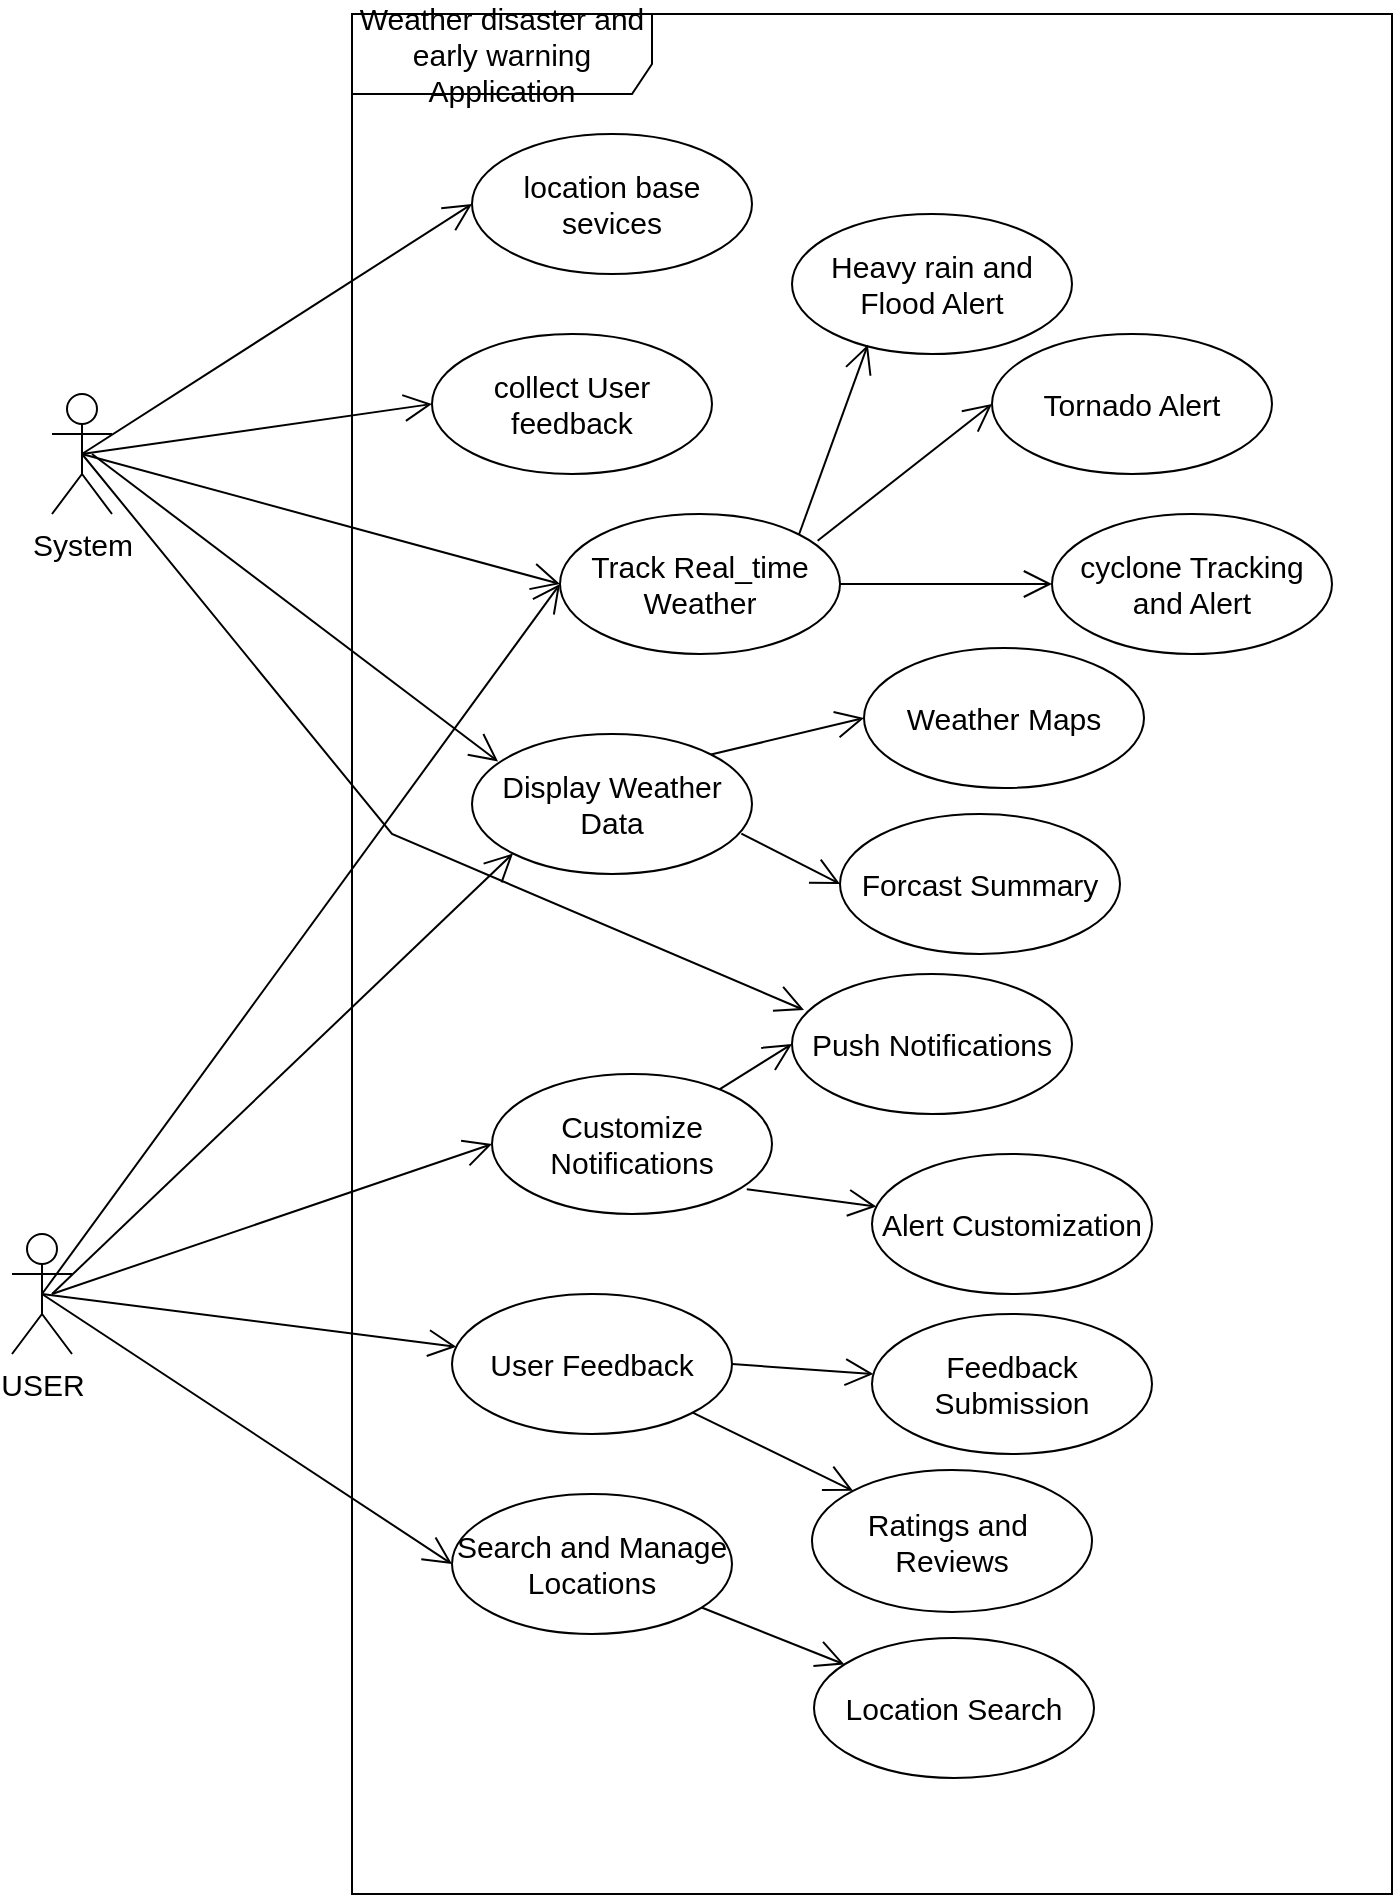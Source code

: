 <mxfile version="24.7.17">
  <diagram name="Page-1" id="EHpJ0D_1XW26DMGOeepm">
    <mxGraphModel dx="1246" dy="533" grid="1" gridSize="10" guides="1" tooltips="1" connect="1" arrows="1" fold="1" page="1" pageScale="1" pageWidth="850" pageHeight="1100" background="none" math="0" shadow="0">
      <root>
        <mxCell id="0" />
        <mxCell id="1" parent="0" />
        <mxCell id="eQcGO-LUv8pcFXU1kH2P-28" style="edgeStyle=orthogonalEdgeStyle;rounded=0;orthogonalLoop=1;jettySize=auto;html=1;labelBackgroundColor=none;fontColor=default;fontSize=15;" parent="1" edge="1">
          <mxGeometry relative="1" as="geometry">
            <mxPoint x="530" y="140" as="targetPoint" />
            <mxPoint x="530" y="140" as="sourcePoint" />
          </mxGeometry>
        </mxCell>
        <mxCell id="eQcGO-LUv8pcFXU1kH2P-1" value="Weather disaster and early warning Application" style="shape=umlFrame;whiteSpace=wrap;html=1;pointerEvents=0;width=150;height=40;labelBackgroundColor=none;rounded=0;fontSize=15;" parent="1" vertex="1">
          <mxGeometry x="270" y="130" width="520" height="940" as="geometry" />
        </mxCell>
        <mxCell id="eQcGO-LUv8pcFXU1kH2P-8" value="System" style="shape=umlActor;verticalLabelPosition=bottom;verticalAlign=top;html=1;labelBackgroundColor=none;rounded=0;fontSize=15;" parent="1" vertex="1">
          <mxGeometry x="120" y="320" width="30" height="60" as="geometry" />
        </mxCell>
        <mxCell id="eQcGO-LUv8pcFXU1kH2P-9" value="USER" style="shape=umlActor;verticalLabelPosition=bottom;verticalAlign=top;html=1;labelBackgroundColor=none;rounded=0;fontSize=15;" parent="1" vertex="1">
          <mxGeometry x="100" y="740" width="30" height="60" as="geometry" />
        </mxCell>
        <mxCell id="eQcGO-LUv8pcFXU1kH2P-10" value="location base sevices" style="ellipse;whiteSpace=wrap;html=1;labelBackgroundColor=none;rounded=0;fontSize=15;" parent="1" vertex="1">
          <mxGeometry x="330" y="190" width="140" height="70" as="geometry" />
        </mxCell>
        <mxCell id="eQcGO-LUv8pcFXU1kH2P-11" value="collect User feedback" style="ellipse;whiteSpace=wrap;html=1;labelBackgroundColor=none;rounded=0;fontSize=15;" parent="1" vertex="1">
          <mxGeometry x="310" y="290" width="140" height="70" as="geometry" />
        </mxCell>
        <mxCell id="eQcGO-LUv8pcFXU1kH2P-12" value="Display Weather Data" style="ellipse;whiteSpace=wrap;html=1;labelBackgroundColor=none;rounded=0;fontSize=15;" parent="1" vertex="1">
          <mxGeometry x="330" y="490" width="140" height="70" as="geometry" />
        </mxCell>
        <mxCell id="eQcGO-LUv8pcFXU1kH2P-14" value="Track Real_time Weather" style="ellipse;whiteSpace=wrap;html=1;labelBackgroundColor=none;rounded=0;fontSize=15;" parent="1" vertex="1">
          <mxGeometry x="374" y="380" width="140" height="70" as="geometry" />
        </mxCell>
        <mxCell id="eQcGO-LUv8pcFXU1kH2P-15" value="Customize Notifications" style="ellipse;whiteSpace=wrap;html=1;labelBackgroundColor=none;rounded=0;fontSize=15;" parent="1" vertex="1">
          <mxGeometry x="340" y="660" width="140" height="70" as="geometry" />
        </mxCell>
        <mxCell id="eQcGO-LUv8pcFXU1kH2P-16" value="User Feedback" style="ellipse;whiteSpace=wrap;html=1;labelBackgroundColor=none;rounded=0;fontSize=15;" parent="1" vertex="1">
          <mxGeometry x="320" y="770" width="140" height="70" as="geometry" />
        </mxCell>
        <mxCell id="eQcGO-LUv8pcFXU1kH2P-17" value="Search and Manage Locations" style="ellipse;whiteSpace=wrap;html=1;labelBackgroundColor=none;rounded=0;fontSize=15;" parent="1" vertex="1">
          <mxGeometry x="320" y="870" width="140" height="70" as="geometry" />
        </mxCell>
        <mxCell id="eQcGO-LUv8pcFXU1kH2P-18" value="Weather Maps" style="ellipse;whiteSpace=wrap;html=1;labelBackgroundColor=none;rounded=0;fontSize=15;" parent="1" vertex="1">
          <mxGeometry x="526" y="447" width="140" height="70" as="geometry" />
        </mxCell>
        <mxCell id="eQcGO-LUv8pcFXU1kH2P-19" value="cyclone Tracking and Alert" style="ellipse;whiteSpace=wrap;html=1;labelBackgroundColor=none;rounded=0;fontSize=15;" parent="1" vertex="1">
          <mxGeometry x="620" y="380" width="140" height="70" as="geometry" />
        </mxCell>
        <mxCell id="eQcGO-LUv8pcFXU1kH2P-20" value="Heavy rain and Flood Alert" style="ellipse;whiteSpace=wrap;html=1;labelBackgroundColor=none;rounded=0;fontSize=15;" parent="1" vertex="1">
          <mxGeometry x="490" y="230" width="140" height="70" as="geometry" />
        </mxCell>
        <mxCell id="eQcGO-LUv8pcFXU1kH2P-21" value="Tornado Alert" style="ellipse;whiteSpace=wrap;html=1;labelBackgroundColor=none;rounded=0;fontSize=15;" parent="1" vertex="1">
          <mxGeometry x="590" y="290" width="140" height="70" as="geometry" />
        </mxCell>
        <mxCell id="eQcGO-LUv8pcFXU1kH2P-22" value="Forcast Summary" style="ellipse;whiteSpace=wrap;html=1;labelBackgroundColor=none;rounded=0;fontSize=15;" parent="1" vertex="1">
          <mxGeometry x="514" y="530" width="140" height="70" as="geometry" />
        </mxCell>
        <mxCell id="eQcGO-LUv8pcFXU1kH2P-23" value="Push Notifications" style="ellipse;whiteSpace=wrap;html=1;labelBackgroundColor=none;rounded=0;fontSize=15;" parent="1" vertex="1">
          <mxGeometry x="490" y="610" width="140" height="70" as="geometry" />
        </mxCell>
        <mxCell id="eQcGO-LUv8pcFXU1kH2P-24" value="Alert Customization" style="ellipse;whiteSpace=wrap;html=1;labelBackgroundColor=none;rounded=0;fontSize=15;" parent="1" vertex="1">
          <mxGeometry x="530" y="700" width="140" height="70" as="geometry" />
        </mxCell>
        <mxCell id="eQcGO-LUv8pcFXU1kH2P-26" value="Feedback Submission" style="ellipse;whiteSpace=wrap;html=1;labelBackgroundColor=none;rounded=0;fontSize=15;" parent="1" vertex="1">
          <mxGeometry x="530" y="780" width="140" height="70" as="geometry" />
        </mxCell>
        <mxCell id="eQcGO-LUv8pcFXU1kH2P-27" value="Ratings and&amp;nbsp; Reviews" style="ellipse;whiteSpace=wrap;html=1;labelBackgroundColor=none;rounded=0;fontSize=15;" parent="1" vertex="1">
          <mxGeometry x="500" y="858" width="140" height="71" as="geometry" />
        </mxCell>
        <mxCell id="eQcGO-LUv8pcFXU1kH2P-29" value="Location Search" style="ellipse;whiteSpace=wrap;html=1;labelBackgroundColor=none;rounded=0;fontSize=15;" parent="1" vertex="1">
          <mxGeometry x="501" y="942" width="140" height="70" as="geometry" />
        </mxCell>
        <mxCell id="eQcGO-LUv8pcFXU1kH2P-32" value="" style="endArrow=open;endFill=1;endSize=12;html=1;rounded=0;entryX=0;entryY=0.5;entryDx=0;entryDy=0;labelBackgroundColor=none;fontColor=default;exitX=0.5;exitY=0.5;exitDx=0;exitDy=0;exitPerimeter=0;fontSize=15;" parent="1" source="eQcGO-LUv8pcFXU1kH2P-8" target="eQcGO-LUv8pcFXU1kH2P-11" edge="1">
          <mxGeometry width="160" relative="1" as="geometry">
            <mxPoint x="140" y="350" as="sourcePoint" />
            <mxPoint x="300" y="360" as="targetPoint" />
          </mxGeometry>
        </mxCell>
        <mxCell id="eQcGO-LUv8pcFXU1kH2P-33" value="" style="endArrow=open;endFill=1;endSize=12;html=1;rounded=0;entryX=0;entryY=0.5;entryDx=0;entryDy=0;labelBackgroundColor=none;fontColor=default;fontSize=15;" parent="1" target="eQcGO-LUv8pcFXU1kH2P-10" edge="1">
          <mxGeometry width="160" relative="1" as="geometry">
            <mxPoint x="135" y="350" as="sourcePoint" />
            <mxPoint x="410" y="330" as="targetPoint" />
          </mxGeometry>
        </mxCell>
        <mxCell id="eQcGO-LUv8pcFXU1kH2P-36" value="" style="endArrow=open;endFill=1;endSize=12;html=1;rounded=0;labelBackgroundColor=none;fontColor=default;entryX=0;entryY=0.5;entryDx=0;entryDy=0;exitX=0.5;exitY=0.5;exitDx=0;exitDy=0;exitPerimeter=0;fontSize=15;" parent="1" source="eQcGO-LUv8pcFXU1kH2P-8" target="eQcGO-LUv8pcFXU1kH2P-14" edge="1">
          <mxGeometry width="160" relative="1" as="geometry">
            <mxPoint x="160" y="370" as="sourcePoint" />
            <mxPoint x="390" y="480" as="targetPoint" />
          </mxGeometry>
        </mxCell>
        <mxCell id="eQcGO-LUv8pcFXU1kH2P-37" value="" style="endArrow=open;endFill=1;endSize=12;html=1;rounded=0;exitX=0.5;exitY=0.5;exitDx=0;exitDy=0;exitPerimeter=0;labelBackgroundColor=none;fontColor=default;fontSize=15;" parent="1" source="eQcGO-LUv8pcFXU1kH2P-8" edge="1">
          <mxGeometry width="160" relative="1" as="geometry">
            <mxPoint x="130" y="410" as="sourcePoint" />
            <mxPoint x="496" y="628" as="targetPoint" />
            <Array as="points">
              <mxPoint x="290" y="540" />
            </Array>
          </mxGeometry>
        </mxCell>
        <mxCell id="eQcGO-LUv8pcFXU1kH2P-38" value="" style="endArrow=open;endFill=1;endSize=12;html=1;rounded=0;labelBackgroundColor=none;fontColor=default;entryX=0.093;entryY=0.196;entryDx=0;entryDy=0;entryPerimeter=0;fontSize=15;" parent="1" target="eQcGO-LUv8pcFXU1kH2P-12" edge="1">
          <mxGeometry width="160" relative="1" as="geometry">
            <mxPoint x="140" y="350" as="sourcePoint" />
            <mxPoint x="330" y="580" as="targetPoint" />
          </mxGeometry>
        </mxCell>
        <mxCell id="eQcGO-LUv8pcFXU1kH2P-39" value="" style="endArrow=open;endFill=1;endSize=12;html=1;rounded=0;entryX=0.271;entryY=0.934;entryDx=0;entryDy=0;exitX=1;exitY=0;exitDx=0;exitDy=0;labelBackgroundColor=none;fontColor=default;entryPerimeter=0;fontSize=15;" parent="1" source="eQcGO-LUv8pcFXU1kH2P-14" target="eQcGO-LUv8pcFXU1kH2P-20" edge="1">
          <mxGeometry width="160" relative="1" as="geometry">
            <mxPoint x="450" y="260" as="sourcePoint" />
            <mxPoint x="610" y="260" as="targetPoint" />
          </mxGeometry>
        </mxCell>
        <mxCell id="eQcGO-LUv8pcFXU1kH2P-40" value="" style="endArrow=open;endFill=1;endSize=12;html=1;rounded=0;entryX=0;entryY=0.5;entryDx=0;entryDy=0;labelBackgroundColor=none;fontColor=default;exitX=0.92;exitY=0.191;exitDx=0;exitDy=0;exitPerimeter=0;fontSize=15;" parent="1" source="eQcGO-LUv8pcFXU1kH2P-14" target="eQcGO-LUv8pcFXU1kH2P-21" edge="1">
          <mxGeometry width="160" relative="1" as="geometry">
            <mxPoint x="490" y="340" as="sourcePoint" />
            <mxPoint x="650" y="340" as="targetPoint" />
          </mxGeometry>
        </mxCell>
        <mxCell id="eQcGO-LUv8pcFXU1kH2P-41" value="" style="endArrow=open;endFill=1;endSize=12;html=1;rounded=0;entryX=0;entryY=0.5;entryDx=0;entryDy=0;labelBackgroundColor=none;fontColor=default;fontSize=15;" parent="1" source="eQcGO-LUv8pcFXU1kH2P-14" target="eQcGO-LUv8pcFXU1kH2P-19" edge="1">
          <mxGeometry width="160" relative="1" as="geometry">
            <mxPoint x="514" y="461" as="sourcePoint" />
            <mxPoint x="674" y="461" as="targetPoint" />
          </mxGeometry>
        </mxCell>
        <mxCell id="eQcGO-LUv8pcFXU1kH2P-42" value="" style="endArrow=open;endFill=1;endSize=12;html=1;rounded=0;exitX=0.5;exitY=0.5;exitDx=0;exitDy=0;exitPerimeter=0;entryX=0;entryY=0.5;entryDx=0;entryDy=0;labelBackgroundColor=none;fontColor=default;fontSize=15;" parent="1" source="eQcGO-LUv8pcFXU1kH2P-9" target="eQcGO-LUv8pcFXU1kH2P-14" edge="1">
          <mxGeometry width="160" relative="1" as="geometry">
            <mxPoint x="90" y="890" as="sourcePoint" />
            <mxPoint x="250" y="890" as="targetPoint" />
          </mxGeometry>
        </mxCell>
        <mxCell id="eQcGO-LUv8pcFXU1kH2P-43" value="" style="endArrow=open;endFill=1;endSize=12;html=1;rounded=0;entryX=0;entryY=1;entryDx=0;entryDy=0;labelBackgroundColor=none;fontColor=default;fontSize=15;" parent="1" target="eQcGO-LUv8pcFXU1kH2P-12" edge="1">
          <mxGeometry width="160" relative="1" as="geometry">
            <mxPoint x="120" y="770" as="sourcePoint" />
            <mxPoint x="240" y="950" as="targetPoint" />
          </mxGeometry>
        </mxCell>
        <mxCell id="eQcGO-LUv8pcFXU1kH2P-44" value="" style="endArrow=open;endFill=1;endSize=12;html=1;rounded=0;entryX=0;entryY=0.5;entryDx=0;entryDy=0;labelBackgroundColor=none;fontColor=default;fontSize=15;" parent="1" target="eQcGO-LUv8pcFXU1kH2P-15" edge="1">
          <mxGeometry width="160" relative="1" as="geometry">
            <mxPoint x="120" y="770" as="sourcePoint" />
            <mxPoint x="280" y="770" as="targetPoint" />
          </mxGeometry>
        </mxCell>
        <mxCell id="eQcGO-LUv8pcFXU1kH2P-45" value="" style="endArrow=open;endFill=1;endSize=12;html=1;rounded=0;exitX=0.5;exitY=0.5;exitDx=0;exitDy=0;exitPerimeter=0;labelBackgroundColor=none;fontColor=default;fontSize=15;" parent="1" source="eQcGO-LUv8pcFXU1kH2P-9" target="eQcGO-LUv8pcFXU1kH2P-16" edge="1">
          <mxGeometry width="160" relative="1" as="geometry">
            <mxPoint x="30" y="910" as="sourcePoint" />
            <mxPoint x="190" y="910" as="targetPoint" />
          </mxGeometry>
        </mxCell>
        <mxCell id="eQcGO-LUv8pcFXU1kH2P-46" value="" style="endArrow=open;endFill=1;endSize=12;html=1;rounded=0;entryX=0;entryY=0.5;entryDx=0;entryDy=0;labelBackgroundColor=none;fontColor=default;fontSize=15;" parent="1" target="eQcGO-LUv8pcFXU1kH2P-17" edge="1">
          <mxGeometry width="160" relative="1" as="geometry">
            <mxPoint x="115" y="770" as="sourcePoint" />
            <mxPoint x="240" y="920" as="targetPoint" />
          </mxGeometry>
        </mxCell>
        <mxCell id="eQcGO-LUv8pcFXU1kH2P-47" value="" style="endArrow=open;endFill=1;endSize=12;html=1;rounded=0;entryX=0;entryY=0.5;entryDx=0;entryDy=0;exitX=1;exitY=0;exitDx=0;exitDy=0;labelBackgroundColor=none;fontColor=default;fontSize=15;" parent="1" source="eQcGO-LUv8pcFXU1kH2P-12" target="eQcGO-LUv8pcFXU1kH2P-18" edge="1">
          <mxGeometry width="160" relative="1" as="geometry">
            <mxPoint x="440" y="620" as="sourcePoint" />
            <mxPoint x="630.0" y="435" as="targetPoint" />
          </mxGeometry>
        </mxCell>
        <mxCell id="eQcGO-LUv8pcFXU1kH2P-48" value="" style="endArrow=open;endFill=1;endSize=12;html=1;rounded=0;entryX=0;entryY=0.5;entryDx=0;entryDy=0;exitX=0.962;exitY=0.712;exitDx=0;exitDy=0;labelBackgroundColor=none;fontColor=default;exitPerimeter=0;fontSize=15;" parent="1" source="eQcGO-LUv8pcFXU1kH2P-12" target="eQcGO-LUv8pcFXU1kH2P-22" edge="1">
          <mxGeometry width="160" relative="1" as="geometry">
            <mxPoint x="390" y="630" as="sourcePoint" />
            <mxPoint x="550" y="630" as="targetPoint" />
          </mxGeometry>
        </mxCell>
        <mxCell id="eQcGO-LUv8pcFXU1kH2P-50" value="" style="endArrow=open;endFill=1;endSize=12;html=1;rounded=0;labelBackgroundColor=none;fontColor=default;exitX=0.91;exitY=0.823;exitDx=0;exitDy=0;exitPerimeter=0;fontSize=15;" parent="1" source="eQcGO-LUv8pcFXU1kH2P-15" target="eQcGO-LUv8pcFXU1kH2P-24" edge="1">
          <mxGeometry width="160" relative="1" as="geometry">
            <mxPoint x="460" y="700" as="sourcePoint" />
            <mxPoint x="620" y="700" as="targetPoint" />
          </mxGeometry>
        </mxCell>
        <mxCell id="eQcGO-LUv8pcFXU1kH2P-53" value="" style="endArrow=open;endFill=1;endSize=12;html=1;rounded=0;entryX=0;entryY=0.5;entryDx=0;entryDy=0;labelBackgroundColor=none;fontColor=default;fontSize=15;" parent="1" source="eQcGO-LUv8pcFXU1kH2P-15" target="eQcGO-LUv8pcFXU1kH2P-23" edge="1">
          <mxGeometry width="160" relative="1" as="geometry">
            <mxPoint x="990" y="750" as="sourcePoint" />
            <mxPoint x="930" y="690" as="targetPoint" />
          </mxGeometry>
        </mxCell>
        <mxCell id="eQcGO-LUv8pcFXU1kH2P-54" value="" style="endArrow=open;endFill=1;endSize=12;html=1;rounded=0;labelBackgroundColor=none;fontColor=default;fontSize=15;" parent="1" source="eQcGO-LUv8pcFXU1kH2P-17" target="eQcGO-LUv8pcFXU1kH2P-29" edge="1">
          <mxGeometry width="160" relative="1" as="geometry">
            <mxPoint x="450" y="950" as="sourcePoint" />
            <mxPoint x="610" y="950" as="targetPoint" />
          </mxGeometry>
        </mxCell>
        <mxCell id="eQcGO-LUv8pcFXU1kH2P-55" value="" style="endArrow=open;endFill=1;endSize=12;html=1;rounded=0;labelBackgroundColor=none;fontColor=default;exitX=1;exitY=0.5;exitDx=0;exitDy=0;fontSize=15;" parent="1" source="eQcGO-LUv8pcFXU1kH2P-16" target="eQcGO-LUv8pcFXU1kH2P-26" edge="1">
          <mxGeometry width="160" relative="1" as="geometry">
            <mxPoint x="460" y="790" as="sourcePoint" />
            <mxPoint x="620" y="790" as="targetPoint" />
          </mxGeometry>
        </mxCell>
        <mxCell id="eQcGO-LUv8pcFXU1kH2P-56" value="" style="endArrow=open;endFill=1;endSize=12;html=1;rounded=0;labelBackgroundColor=none;fontColor=default;entryX=0;entryY=0;entryDx=0;entryDy=0;fontSize=15;" parent="1" source="eQcGO-LUv8pcFXU1kH2P-16" target="eQcGO-LUv8pcFXU1kH2P-27" edge="1">
          <mxGeometry width="160" relative="1" as="geometry">
            <mxPoint x="470" y="900" as="sourcePoint" />
            <mxPoint x="630" y="900" as="targetPoint" />
          </mxGeometry>
        </mxCell>
      </root>
    </mxGraphModel>
  </diagram>
</mxfile>
